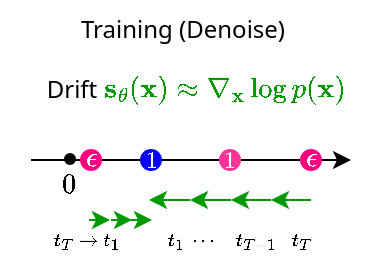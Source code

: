 <mxfile version="24.7.17">
  <diagram name="Page-1" id="_gRGWOFDqU3hSQWJzQTY">
    <mxGraphModel dx="1012" dy="1805" grid="1" gridSize="10" guides="1" tooltips="1" connect="1" arrows="1" fold="1" page="1" pageScale="1" pageWidth="850" pageHeight="1100" background="none" math="1" shadow="0">
      <root>
        <mxCell id="0" />
        <mxCell id="1" parent="0" />
        <mxCell id="vsRgP92jTyw3C7przkWq-52" value="Training (Denoise)" style="text;html=1;align=center;verticalAlign=middle;whiteSpace=wrap;rounded=0;fontFamily=Segoe UI;" parent="1" vertex="1">
          <mxGeometry x="239.5" y="-700" width="153" height="30" as="geometry" />
        </mxCell>
        <mxCell id="vsRgP92jTyw3C7przkWq-65" value="$$\mathbf{s}_\theta(\mathbf{x}) \approx \nabla_\mathbf{x} \log p(\mathbf{x})$$" style="text;html=1;align=center;verticalAlign=middle;whiteSpace=wrap;rounded=0;fontColor=#009900;" parent="1" vertex="1">
          <mxGeometry x="272.5" y="-670" width="128" height="30" as="geometry" />
        </mxCell>
        <mxCell id="vsRgP92jTyw3C7przkWq-94" value="Drift" style="text;html=1;align=center;verticalAlign=middle;whiteSpace=wrap;rounded=0;fontFamily=Segoe UI;" parent="1" vertex="1">
          <mxGeometry x="225.5" y="-670" width="70" height="30" as="geometry" />
        </mxCell>
        <mxCell id="vsRgP92jTyw3C7przkWq-138" value="" style="endArrow=classic;html=1;rounded=0;" parent="1" edge="1">
          <mxGeometry width="50" height="50" relative="1" as="geometry">
            <mxPoint x="240.5" y="-620" as="sourcePoint" />
            <mxPoint x="400.5" y="-620" as="targetPoint" />
          </mxGeometry>
        </mxCell>
        <mxCell id="vsRgP92jTyw3C7przkWq-139" value="" style="ellipse;whiteSpace=wrap;html=1;fillColor=#000000;" parent="1" vertex="1">
          <mxGeometry x="257.5" y="-623" width="5" height="5" as="geometry" />
        </mxCell>
        <mxCell id="vsRgP92jTyw3C7przkWq-140" value="$$0$$" style="text;html=1;align=center;verticalAlign=middle;whiteSpace=wrap;rounded=0;" parent="1" vertex="1">
          <mxGeometry x="239.5" y="-617" width="40" height="18" as="geometry" />
        </mxCell>
        <mxCell id="vsRgP92jTyw3C7przkWq-143" value="$$1$$" style="ellipse;whiteSpace=wrap;html=1;fillColor=#0000FF;strokeColor=#0000FF;fontColor=#FFFFFF;fontSize=10;" parent="1" vertex="1">
          <mxGeometry x="295.5" y="-625" width="10" height="10" as="geometry" />
        </mxCell>
        <mxCell id="vsRgP92jTyw3C7przkWq-86" value="$$\epsilon$$" style="ellipse;whiteSpace=wrap;html=1;fillColor=#FF0080;strokeColor=#FF0080;fontColor=#FFFFFF;spacingTop=-2;" parent="1" vertex="1">
          <mxGeometry x="375.5" y="-625" width="10" height="10" as="geometry" />
        </mxCell>
        <mxCell id="vsRgP92jTyw3C7przkWq-151" value="" style="endArrow=classic;startArrow=none;html=1;rounded=0;fontColor=default;strokeColor=#009900;fontSize=8;startFill=0;labelBackgroundColor=none;spacingTop=-14;" parent="1" edge="1">
          <mxGeometry width="50" height="50" relative="1" as="geometry">
            <mxPoint x="380.5" y="-600" as="sourcePoint" />
            <mxPoint x="360.5" y="-600" as="targetPoint" />
          </mxGeometry>
        </mxCell>
        <mxCell id="OIEMgDP7otDQHpOeGZCA-12" value="&lt;span style=&quot;font-size: 8px; text-wrap: nowrap;&quot;&gt;$$t_1$$&lt;/span&gt;" style="text;html=1;align=center;verticalAlign=middle;whiteSpace=wrap;rounded=0;" parent="1" vertex="1">
          <mxGeometry x="304.5" y="-590" width="15.5" height="20" as="geometry" />
        </mxCell>
        <mxCell id="OIEMgDP7otDQHpOeGZCA-13" value="" style="endArrow=classic;startArrow=none;html=1;rounded=0;fontColor=default;strokeColor=#009900;fontSize=8;startFill=0;labelBackgroundColor=none;spacingTop=-14;" parent="1" edge="1">
          <mxGeometry width="50" height="50" relative="1" as="geometry">
            <mxPoint x="360.5" y="-600" as="sourcePoint" />
            <mxPoint x="340.5" y="-600" as="targetPoint" />
          </mxGeometry>
        </mxCell>
        <mxCell id="OIEMgDP7otDQHpOeGZCA-14" value="" style="endArrow=classic;startArrow=none;html=1;rounded=0;fontColor=default;strokeColor=#009900;fontSize=8;startFill=0;labelBackgroundColor=none;spacingTop=-14;" parent="1" edge="1">
          <mxGeometry width="50" height="50" relative="1" as="geometry">
            <mxPoint x="340.5" y="-600" as="sourcePoint" />
            <mxPoint x="320" y="-600" as="targetPoint" />
          </mxGeometry>
        </mxCell>
        <mxCell id="SKEq8fiYGF0kADwugxDa-5" value="&lt;span style=&quot;font-size: 10px;&quot;&gt;$$1$$&lt;/span&gt;" style="ellipse;whiteSpace=wrap;html=1;fillColor=#FF3399;strokeColor=#FF3399;fontColor=#FFFFFF;" parent="1" vertex="1">
          <mxGeometry x="335" y="-625" width="10" height="10" as="geometry" />
        </mxCell>
        <mxCell id="SKEq8fiYGF0kADwugxDa-6" value="" style="endArrow=classic;startArrow=none;html=1;rounded=0;fontColor=default;strokeColor=#009900;fontSize=8;startFill=0;labelBackgroundColor=none;spacingTop=-14;" parent="1" edge="1">
          <mxGeometry width="50" height="50" relative="1" as="geometry">
            <mxPoint x="320" y="-600" as="sourcePoint" />
            <mxPoint x="299.5" y="-600" as="targetPoint" />
          </mxGeometry>
        </mxCell>
        <mxCell id="VMrThyRPiZVV-AlE0CfE-1" value="$$\epsilon$$" style="ellipse;whiteSpace=wrap;html=1;fillColor=#FF0080;strokeColor=#FF0080;fontColor=#FFFFFF;spacingTop=-2;" parent="1" vertex="1">
          <mxGeometry x="265.5" y="-625" width="10" height="10" as="geometry" />
        </mxCell>
        <mxCell id="VMrThyRPiZVV-AlE0CfE-3" value="" style="endArrow=classic;startArrow=none;html=1;rounded=0;fontColor=default;strokeColor=#009900;fontSize=8;startFill=0;labelBackgroundColor=none;spacingTop=-14;" parent="1" edge="1">
          <mxGeometry width="50" height="50" relative="1" as="geometry">
            <mxPoint x="269.5" y="-590" as="sourcePoint" />
            <mxPoint x="280" y="-590" as="targetPoint" />
          </mxGeometry>
        </mxCell>
        <mxCell id="VMrThyRPiZVV-AlE0CfE-4" value="" style="endArrow=classic;startArrow=none;html=1;rounded=0;fontColor=default;strokeColor=#009900;fontSize=8;startFill=0;labelBackgroundColor=none;spacingTop=-14;" parent="1" edge="1">
          <mxGeometry width="50" height="50" relative="1" as="geometry">
            <mxPoint x="280.5" y="-590" as="sourcePoint" />
            <mxPoint x="291" y="-590" as="targetPoint" />
          </mxGeometry>
        </mxCell>
        <mxCell id="VMrThyRPiZVV-AlE0CfE-5" value="" style="endArrow=classic;startArrow=none;html=1;rounded=0;fontColor=default;strokeColor=#009900;fontSize=8;startFill=0;labelBackgroundColor=none;spacingTop=-14;" parent="1" edge="1">
          <mxGeometry width="50" height="50" relative="1" as="geometry">
            <mxPoint x="290.5" y="-590" as="sourcePoint" />
            <mxPoint x="301" y="-590" as="targetPoint" />
          </mxGeometry>
        </mxCell>
        <mxCell id="VMrThyRPiZVV-AlE0CfE-6" value="&lt;span style=&quot;font-size: 8px; text-wrap: nowrap;&quot;&gt;$$t_T$$&lt;/span&gt;" style="text;html=1;align=center;verticalAlign=middle;whiteSpace=wrap;rounded=0;" parent="1" vertex="1">
          <mxGeometry x="367.5" y="-590" width="15.5" height="20" as="geometry" />
        </mxCell>
        <mxCell id="VMrThyRPiZVV-AlE0CfE-7" value="&lt;span style=&quot;font-size: 8px; text-wrap: nowrap;&quot;&gt;$$t_{T-1}$$&lt;/span&gt;" style="text;html=1;align=center;verticalAlign=middle;whiteSpace=wrap;rounded=0;" parent="1" vertex="1">
          <mxGeometry x="345" y="-590" width="15.5" height="20" as="geometry" />
        </mxCell>
        <mxCell id="VMrThyRPiZVV-AlE0CfE-8" value="&lt;span style=&quot;font-size: 8px; text-wrap: nowrap;&quot;&gt;$$\cdots$$&lt;/span&gt;" style="text;html=1;align=center;verticalAlign=middle;whiteSpace=wrap;rounded=0;" parent="1" vertex="1">
          <mxGeometry x="319" y="-590" width="15.5" height="20" as="geometry" />
        </mxCell>
        <mxCell id="VMrThyRPiZVV-AlE0CfE-9" value="&lt;span style=&quot;font-size: 8px; text-wrap: nowrap;&quot;&gt;$$t_T \rightarrow t_1$$&lt;/span&gt;" style="text;html=1;align=center;verticalAlign=middle;whiteSpace=wrap;rounded=0;" parent="1" vertex="1">
          <mxGeometry x="260" y="-590" width="15.5" height="20" as="geometry" />
        </mxCell>
      </root>
    </mxGraphModel>
  </diagram>
</mxfile>
